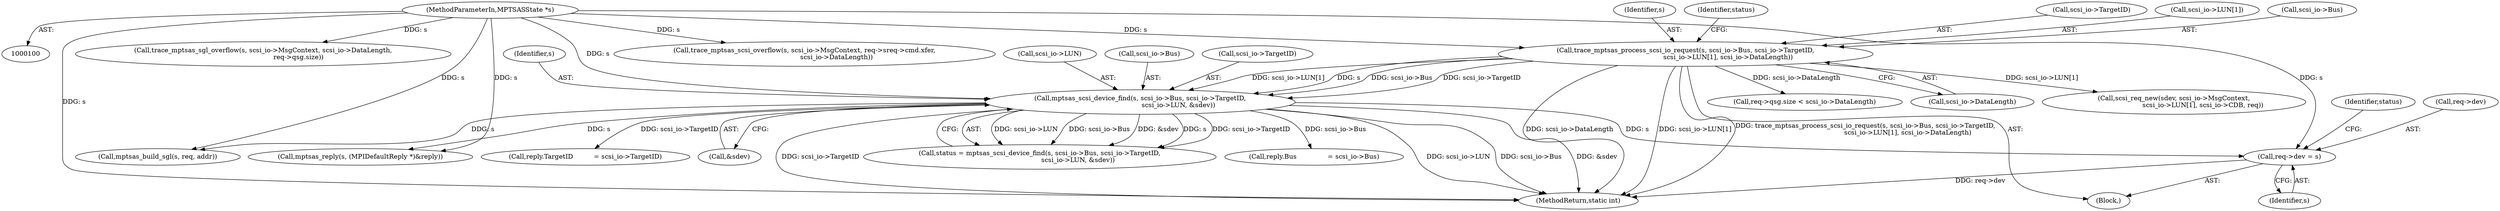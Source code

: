 digraph "0_qemu_670e56d3ed2918b3861d9216f2c0540d9e9ae0d5@pointer" {
"1000164" [label="(Call,req->dev = s)"];
"1000129" [label="(Call,mptsas_scsi_device_find(s, scsi_io->Bus, scsi_io->TargetID,\n                                     scsi_io->LUN, &sdev))"];
"1000111" [label="(Call,trace_mptsas_process_scsi_io_request(s, scsi_io->Bus, scsi_io->TargetID,\n                                         scsi_io->LUN[1], scsi_io->DataLength))"];
"1000101" [label="(MethodParameterIn,MPTSASState *s)"];
"1000116" [label="(Call,scsi_io->TargetID)"];
"1000130" [label="(Identifier,s)"];
"1000111" [label="(Call,trace_mptsas_process_scsi_io_request(s, scsi_io->Bus, scsi_io->TargetID,\n                                         scsi_io->LUN[1], scsi_io->DataLength))"];
"1000170" [label="(Identifier,status)"];
"1000392" [label="(Call,mptsas_reply(s, (MPIDefaultReply *)&reply))"];
"1000101" [label="(MethodParameterIn,MPTSASState *s)"];
"1000180" [label="(Call,req->qsg.size < scsi_io->DataLength)"];
"1000127" [label="(Call,status = mptsas_scsi_device_find(s, scsi_io->Bus, scsi_io->TargetID,\n                                     scsi_io->LUN, &sdev))"];
"1000119" [label="(Call,scsi_io->LUN[1])"];
"1000124" [label="(Call,scsi_io->DataLength)"];
"1000113" [label="(Call,scsi_io->Bus)"];
"1000129" [label="(Call,mptsas_scsi_device_find(s, scsi_io->Bus, scsi_io->TargetID,\n                                     scsi_io->LUN, &sdev))"];
"1000190" [label="(Call,trace_mptsas_sgl_overflow(s, scsi_io->MsgContext, scsi_io->DataLength,\n                                  req->qsg.size))"];
"1000137" [label="(Call,scsi_io->LUN)"];
"1000168" [label="(Identifier,s)"];
"1000131" [label="(Call,scsi_io->Bus)"];
"1000301" [label="(Call,trace_mptsas_scsi_overflow(s, scsi_io->MsgContext, req->sreq->cmd.xfer,\n                               scsi_io->DataLength))"];
"1000211" [label="(Call,scsi_req_new(sdev, scsi_io->MsgContext,\n                            scsi_io->LUN[1], scsi_io->CDB, req))"];
"1000112" [label="(Identifier,s)"];
"1000128" [label="(Identifier,status)"];
"1000165" [label="(Call,req->dev)"];
"1000400" [label="(MethodReturn,static int)"];
"1000336" [label="(Call,reply.Bus               = scsi_io->Bus)"];
"1000134" [label="(Call,scsi_io->TargetID)"];
"1000329" [label="(Call,reply.TargetID          = scsi_io->TargetID)"];
"1000171" [label="(Call,mptsas_build_sgl(s, req, addr))"];
"1000164" [label="(Call,req->dev = s)"];
"1000104" [label="(Block,)"];
"1000140" [label="(Call,&sdev)"];
"1000164" -> "1000104"  [label="AST: "];
"1000164" -> "1000168"  [label="CFG: "];
"1000165" -> "1000164"  [label="AST: "];
"1000168" -> "1000164"  [label="AST: "];
"1000170" -> "1000164"  [label="CFG: "];
"1000164" -> "1000400"  [label="DDG: req->dev"];
"1000129" -> "1000164"  [label="DDG: s"];
"1000101" -> "1000164"  [label="DDG: s"];
"1000129" -> "1000127"  [label="AST: "];
"1000129" -> "1000140"  [label="CFG: "];
"1000130" -> "1000129"  [label="AST: "];
"1000131" -> "1000129"  [label="AST: "];
"1000134" -> "1000129"  [label="AST: "];
"1000137" -> "1000129"  [label="AST: "];
"1000140" -> "1000129"  [label="AST: "];
"1000127" -> "1000129"  [label="CFG: "];
"1000129" -> "1000400"  [label="DDG: &sdev"];
"1000129" -> "1000400"  [label="DDG: scsi_io->TargetID"];
"1000129" -> "1000400"  [label="DDG: scsi_io->LUN"];
"1000129" -> "1000400"  [label="DDG: scsi_io->Bus"];
"1000129" -> "1000127"  [label="DDG: scsi_io->LUN"];
"1000129" -> "1000127"  [label="DDG: scsi_io->Bus"];
"1000129" -> "1000127"  [label="DDG: &sdev"];
"1000129" -> "1000127"  [label="DDG: s"];
"1000129" -> "1000127"  [label="DDG: scsi_io->TargetID"];
"1000111" -> "1000129"  [label="DDG: s"];
"1000111" -> "1000129"  [label="DDG: scsi_io->Bus"];
"1000111" -> "1000129"  [label="DDG: scsi_io->TargetID"];
"1000111" -> "1000129"  [label="DDG: scsi_io->LUN[1]"];
"1000101" -> "1000129"  [label="DDG: s"];
"1000129" -> "1000171"  [label="DDG: s"];
"1000129" -> "1000329"  [label="DDG: scsi_io->TargetID"];
"1000129" -> "1000336"  [label="DDG: scsi_io->Bus"];
"1000129" -> "1000392"  [label="DDG: s"];
"1000111" -> "1000104"  [label="AST: "];
"1000111" -> "1000124"  [label="CFG: "];
"1000112" -> "1000111"  [label="AST: "];
"1000113" -> "1000111"  [label="AST: "];
"1000116" -> "1000111"  [label="AST: "];
"1000119" -> "1000111"  [label="AST: "];
"1000124" -> "1000111"  [label="AST: "];
"1000128" -> "1000111"  [label="CFG: "];
"1000111" -> "1000400"  [label="DDG: scsi_io->LUN[1]"];
"1000111" -> "1000400"  [label="DDG: trace_mptsas_process_scsi_io_request(s, scsi_io->Bus, scsi_io->TargetID,\n                                         scsi_io->LUN[1], scsi_io->DataLength)"];
"1000111" -> "1000400"  [label="DDG: scsi_io->DataLength"];
"1000101" -> "1000111"  [label="DDG: s"];
"1000111" -> "1000180"  [label="DDG: scsi_io->DataLength"];
"1000111" -> "1000211"  [label="DDG: scsi_io->LUN[1]"];
"1000101" -> "1000100"  [label="AST: "];
"1000101" -> "1000400"  [label="DDG: s"];
"1000101" -> "1000171"  [label="DDG: s"];
"1000101" -> "1000190"  [label="DDG: s"];
"1000101" -> "1000301"  [label="DDG: s"];
"1000101" -> "1000392"  [label="DDG: s"];
}
